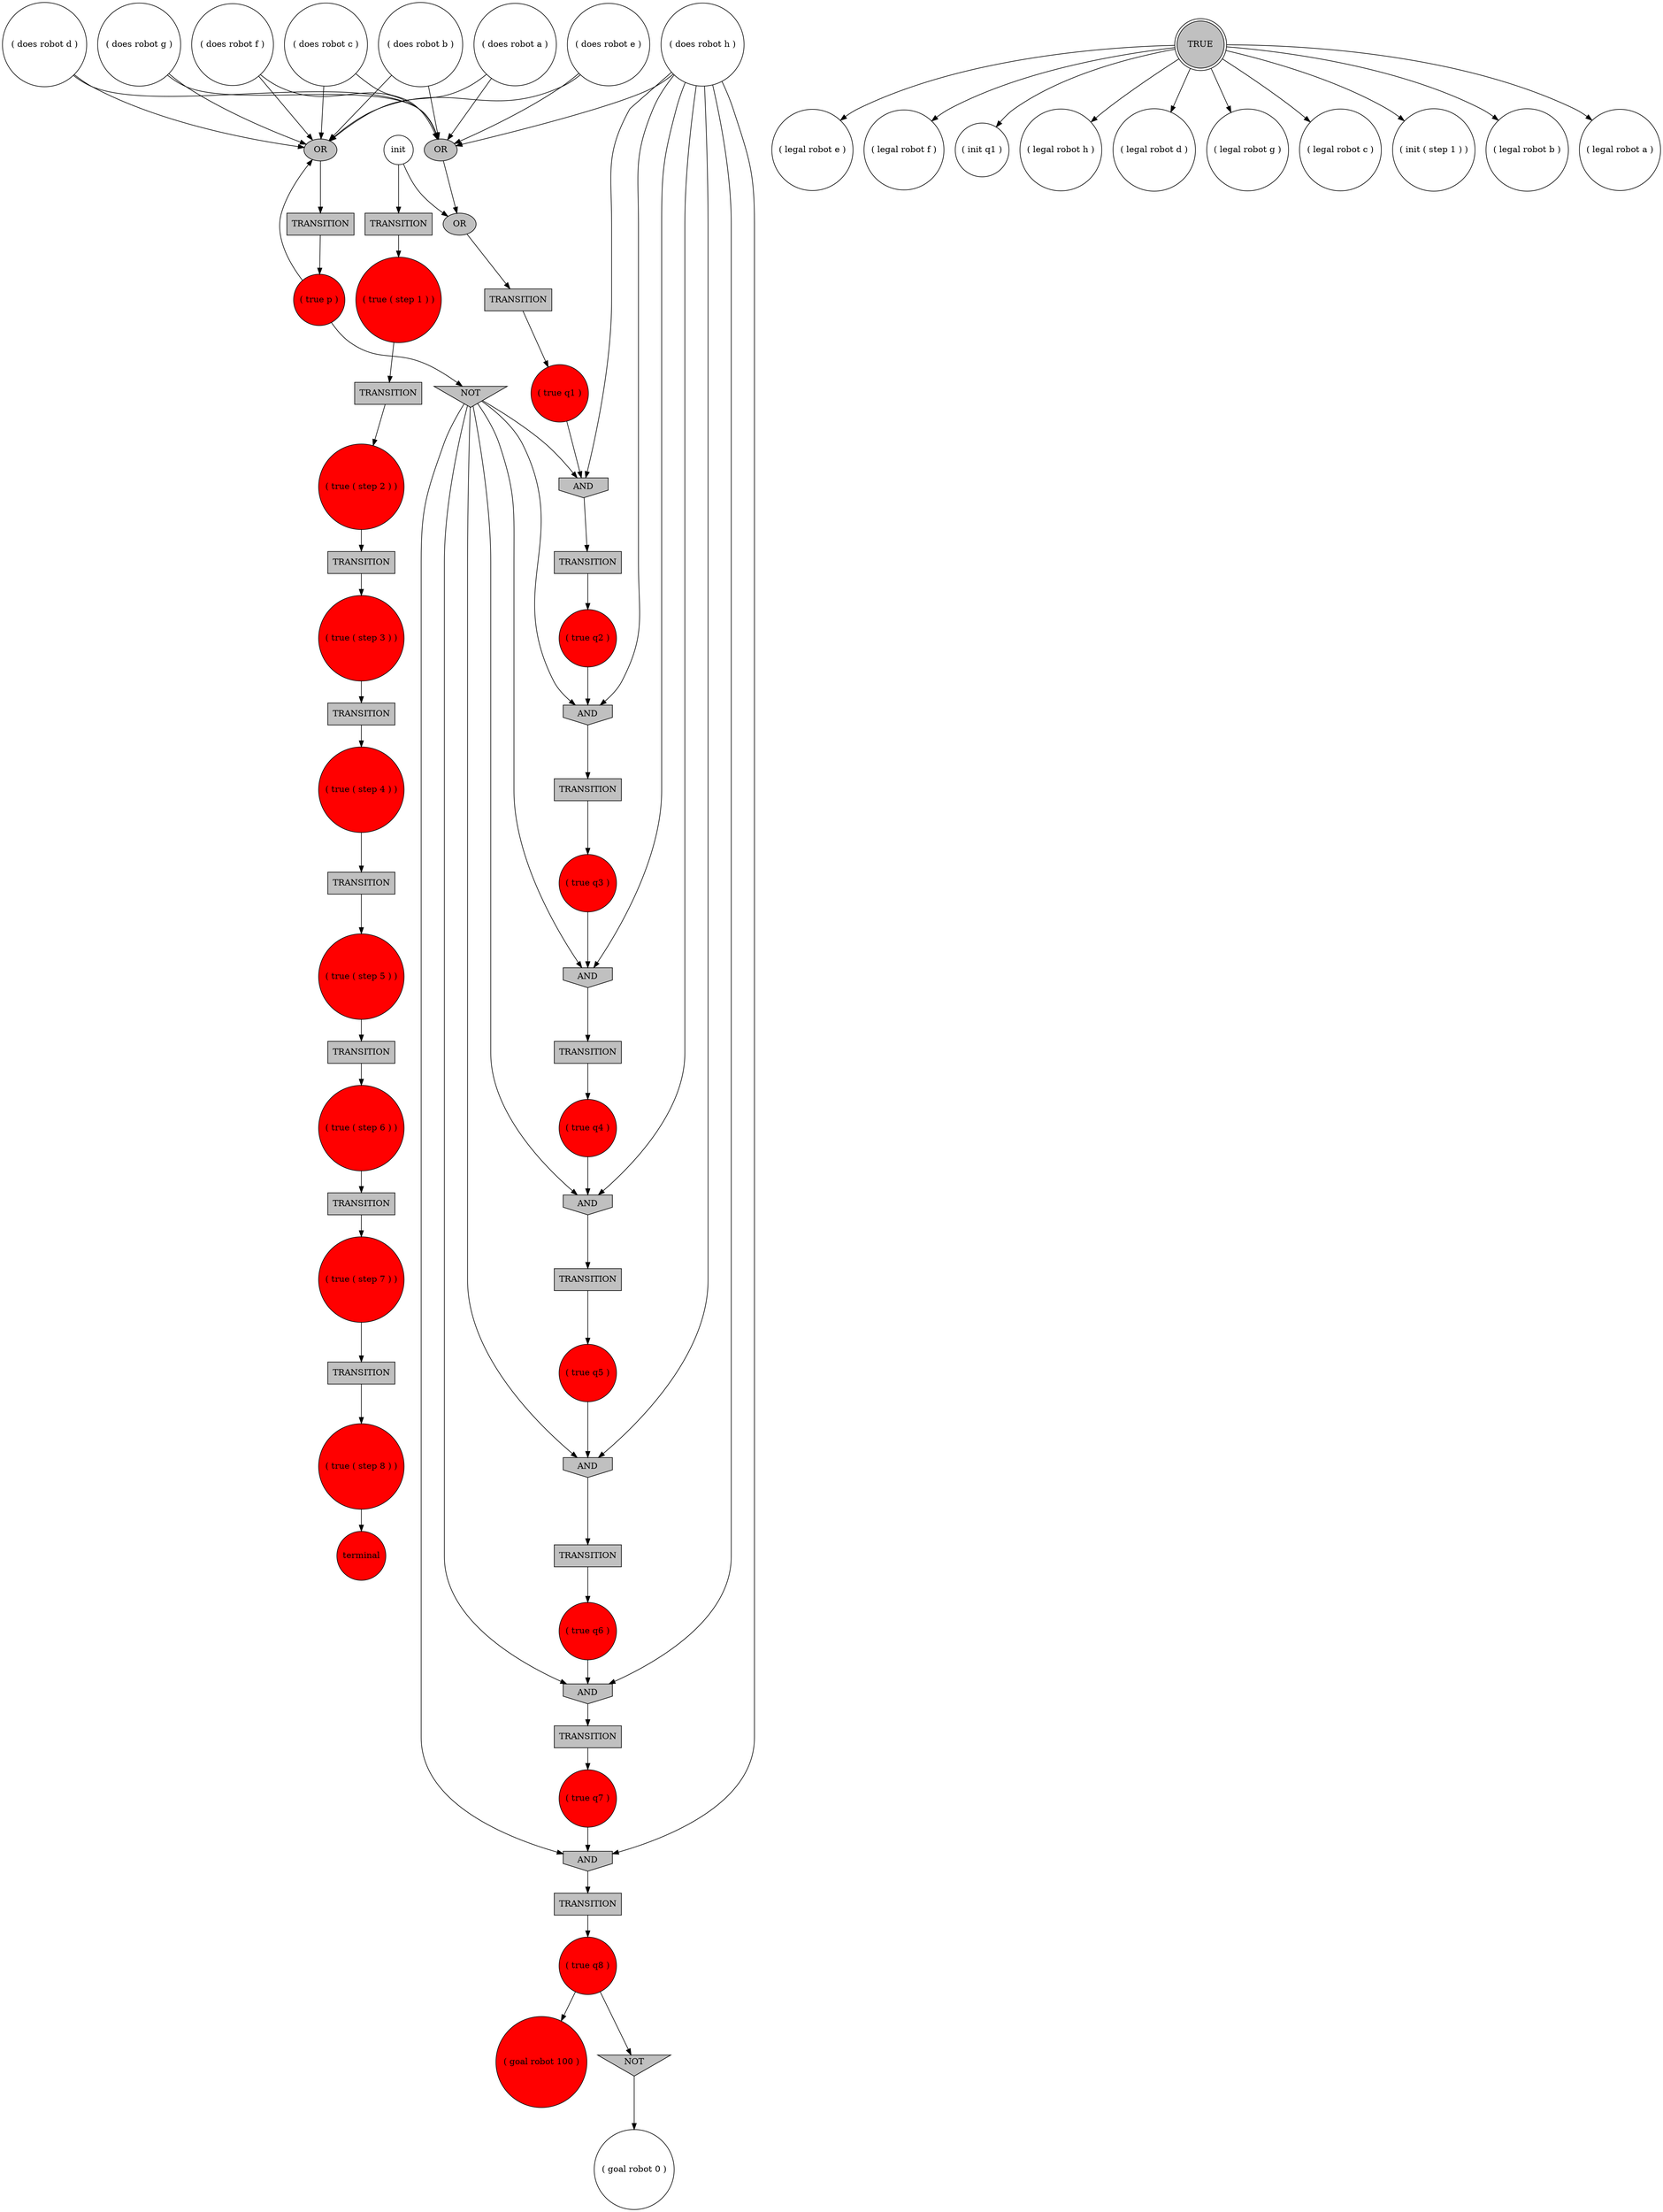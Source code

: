 digraph propNet {
	graph [bb="0,0,2721.2,3612.4"];
	node [label="\N"];
	"@1d74c56"	 [fillcolor=grey,
		height=0.5,
		label=TRANSITION,
		pos="968.89,773.96",
		shape=box,
		style=filled,
		width=1.4028];
	"@1cf32ea"	 [fillcolor=red,
		height=1.2999,
		label="( true q7 )",
		pos="968.89,673.16",
		shape=circle,
		style=filled,
		width=1.2999];
	"@1d74c56" -> "@1cf32ea"	 [pos="e,968.89,720.04 968.89,755.75 968.89,748.44 968.89,739.47 968.89,730.18"];
	"@190dcfd"	 [fillcolor=grey,
		height=0.5,
		label=AND,
		pos="968.89,572.37",
		shape=invhouse,
		style=filled,
		width=1.0265];
	"@1cf32ea" -> "@190dcfd"	 [pos="e,968.89,586.97 968.89,626.24 968.89,616.17 968.89,605.92 968.89,597.15"];
	"@fe6afd"	 [fillcolor=grey,
		height=1.068,
		label=TRUE,
		pos="1967.9,3543.5",
		shape=doublecircle,
		style=filled,
		width=1.068];
	"@436871"	 [fillcolor=white,
		height=1.8415,
		label="( legal robot e )",
		pos="1331.9,3371",
		shape=circle,
		style=filled,
		width=1.8415];
	"@fe6afd" -> "@436871"	 [pos="e,1377.4,3419.3 1929.3,3542.3 1835.1,3540.5 1587.8,3527 1406.9,3438.6 1399.6,3435.1 1392.5,3430.6 1385.8,3425.7"];
	"@7f603b"	 [fillcolor=white,
		height=1.8234,
		label="( legal robot f )",
		pos="1481.9,3371",
		shape=circle,
		style=filled,
		width=1.8234];
	"@fe6afd" -> "@7f603b"	 [pos="e,1527.7,3418.7 1929.5,3538.9 1854,3530.6 1683.1,3505.4 1556.9,3438.6 1549.8,3434.8 1542.7,3430.2 1536,3425.2"];
	"@cf69fb"	 [fillcolor=white,
		height=1.2277,
		label="( init q1 )",
		pos="1609.9,3371",
		shape=circle,
		style=filled,
		width=1.2277];
	"@fe6afd" -> "@cf69fb"	 [pos="e,1633.1,3408.7 1929.6,3536.6 1868.5,3525.8 1747.3,3498 1662.9,3438.6 1654.3,3432.5 1646.4,3424.7 1639.4,3416.5"];
	"@1796d0c"	 [fillcolor=white,
		height=1.8596,
		label="( legal robot h )",
		pos="1738.9,3371",
		shape=circle,
		style=filled,
		width=1.8596];
	"@fe6afd" -> "@1796d0c"	 [pos="e,1788,3416.6 1935.7,3522.3 1904.2,3502.1 1855.2,3469.7 1814.9,3438.6 1808.6,3433.8 1802.2,3428.6 1795.9,3423.3"];
	"@ec303a"	 [fillcolor=white,
		height=1.8776,
		label="( legal robot d )",
		pos="1891.9,3371",
		shape=circle,
		style=filled,
		width=1.8776];
	"@fe6afd" -> "@ec303a"	 [pos="e,1919.1,3433 1952.5,3508 1944.1,3489.1 1933.3,3465 1923.2,3442.3"];
	"@1300718"	 [fillcolor=white,
		height=1.8596,
		label="( legal robot g )",
		pos="2044.9,3371",
		shape=circle,
		style=filled,
		width=1.8596];
	"@fe6afd" -> "@1300718"	 [pos="e,2017.6,3432.3 1983.5,3508 1992.1,3488.9 2003.1,3464.5 2013.4,3441.7"];
	"@66b89f"	 [fillcolor=white,
		height=1.8596,
		label="( legal robot c )",
		pos="2196.9,3371",
		shape=circle,
		style=filled,
		width=1.8596];
	"@fe6afd" -> "@66b89f"	 [pos="e,2147.8,3416.6 2000,3522.3 2031.6,3502.1 2080.6,3469.7 2120.9,3438.6 2127.1,3433.8 2133.5,3428.6 2139.8,3423.3"];
	"@6a9041"	 [fillcolor=white,
		height=1.8776,
		label="( init ( step 1 ) )",
		pos="2349.9,3371",
		shape=circle,
		style=filled,
		width=1.8776];
	"@fe6afd" -> "@6a9041"	 [pos="e,2301.5,3418.7 2005.5,3534.6 2065.1,3521.1 2183.6,3489.8 2272.9,3438.6 2279.8,3434.7 2286.6,3430 2293.3,3425.1"];
	"@c3f56f"	 [fillcolor=white,
		height=1.8776,
		label="( legal robot b )",
		pos="2502.9,3371",
		shape=circle,
		style=filled,
		width=1.8776];
	"@fe6afd" -> "@c3f56f"	 [pos="e,2455.7,3419.6 2006.3,3540.2 2088,3533.9 2283.1,3511.8 2426.9,3438.6 2433.9,3435 2440.8,3430.6 2447.4,3425.9"];
	"@1883f74"	 [fillcolor=white,
		height=1.8415,
		label="( legal robot a )",
		pos="2654.9,3371",
		shape=circle,
		style=filled,
		width=1.8415];
	"@fe6afd" -> "@1883f74"	 [pos="e,2609.4,3419.4 2006.6,3543.1 2106.7,3543.3 2380.2,3534.4 2579.9,3438.6 2587.2,3435.1 2594.3,3430.7 2601,3425.8"];
	"@1c19b47"	 [fillcolor=grey,
		height=0.5,
		label=TRANSITION,
		pos="855.89,3125.2",
		shape=box,
		style=filled,
		width=1.4028];
	"@cd159e"	 [fillcolor=red,
		height=1.2999,
		label="( true q1 )",
		pos="921.89,2972.2",
		shape=circle,
		style=filled,
		width=1.2999];
	"@1c19b47" -> "@cd159e"	 [pos="e,903.51,3015.3 863.34,3107.2 872.03,3087.3 886.82,3053.5 899.36,3024.8"];
	"@10ed664"	 [fillcolor=grey,
		height=0.5,
		label=AND,
		pos="961.89,2819.2",
		shape=invhouse,
		style=filled,
		width=1.0265];
	"@cd159e" -> "@10ed664"	 [pos="e,958.29,2833.9 933.68,2926.8 940.89,2899.5 949.82,2865.8 955.68,2843.7"];
	"@80b388"	 [fillcolor=red,
		height=1.9498,
		label="( true ( step 8 ) )",
		pos="601.89,1213.7",
		shape=circle,
		style=filled,
		width=1.9498];
	"@155972a"	 [fillcolor=red,
		height=1.0832,
		label=terminal,
		pos="601.89,1068.5",
		shape=circle,
		style=filled,
		width=1.0832];
	"@80b388" -> "@155972a"	 [pos="e,601.89,1107.7 601.89,1143.2 601.89,1134.6 601.89,1126 601.89,1117.8"];
	"@120e92c"	 [fillcolor=grey,
		height=0.5,
		label=AND,
		pos="968.89,845.96",
		shape=invhouse,
		style=filled,
		width=1.0265];
	"@120e92c" -> "@1d74c56"	 [pos="e,968.89,792.06 968.89,827.66 968.89,819.94 968.89,810.67 968.89,802.07"];
	"@1ad63a2"	 [fillcolor=red,
		height=1.9498,
		label="( true ( step 6 ) )",
		pos="601.89,1768.1",
		shape=circle,
		style=filled,
		width=1.9498];
	"@6abb72"	 [fillcolor=grey,
		height=0.5,
		label=TRANSITION,
		pos="601.89,1643.9",
		shape=box,
		style=filled,
		width=1.4028];
	"@1ad63a2" -> "@6abb72"	 [pos="e,601.89,1661.9 601.89,1697.8 601.89,1688.7 601.89,1679.9 601.89,1672.1"];
	"@15f91bd"	 [fillcolor=red,
		height=1.9498,
		label="( true ( step 7 ) )",
		pos="601.89,1519.7",
		shape=circle,
		style=filled,
		width=1.9498];
	"@6abb72" -> "@15f91bd"	 [pos="e,601.89,1589.9 601.89,1625.7 601.89,1618.5 601.89,1609.6 601.89,1600.1"];
	"@51c645"	 [fillcolor=grey,
		height=0.5,
		label=TRANSITION,
		pos="514.89,3249.4",
		shape=box,
		style=filled,
		width=1.4028];
	"@181aea"	 [fillcolor=red,
		height=1.1735,
		label="( true p )",
		pos="503.89,3125.2",
		shape=circle,
		style=filled,
		width=1.1735];
	"@51c645" -> "@181aea"	 [pos="e,507.6,3167.4 513.34,3231.2 512.08,3217.2 510.24,3196.7 508.51,3177.5"];
	"@10ea22d"	 [fillcolor=grey,
		height=0.63889,
		label=NOT,
		pos="779.89,2972.2",
		shape=invtriangle,
		style=filled,
		width=1.661];
	"@181aea" -> "@10ea22d"	 [pos="e,758.14,2983.9 524.01,3088 532.22,3076 542.67,3063.6 554.89,3055 601.19,3022.6 623.84,3038.6 676.89,3019 701.63,3009.9 728.84,2997.7 \
749.08,2988.2"];
	"@1b54743"	 [fillcolor=grey,
		height=0.5,
		label=OR,
		pos="514.89,3371",
		shape=ellipse,
		style=filled,
		width=0.75];
	"@181aea" -> "@1b54743"	 [pos="e,502.49,3354.9 479.9,3160.3 462.92,3188.7 444.82,3230.2 454.89,3267.4 462.93,3297.1 481.93,3327 496.41,3346.8"];
	"@1acd339"	 [fillcolor=white,
		height=0.59578,
		label=init,
		pos="633.89,3371",
		shape=circle,
		style=filled,
		width=0.59578];
	"@1f38694"	 [fillcolor=grey,
		height=0.5,
		label=OR,
		pos="729.89,3249.4",
		shape=ellipse,
		style=filled,
		width=0.75];
	"@1acd339" -> "@1f38694"	 [pos="e,710.79,3262.2 639.99,3350.3 644.96,3336.3 652.95,3317.6 663.89,3303.4 674.49,3289.7 689.31,3277.4 702.23,3268.1"];
	"@1d4a0bf"	 [fillcolor=grey,
		height=0.5,
		label=TRANSITION,
		pos="633.89,3249.4",
		shape=box,
		style=filled,
		width=1.4028];
	"@1acd339" -> "@1d4a0bf"	 [pos="e,633.89,3267.6 633.89,3349.5 633.89,3329.7 633.89,3299.7 633.89,3277.9"];
	"@1f38694" -> "@1c19b47"	 [pos="e,838.13,3143.5 744.84,3233.9 766.08,3213.3 805.26,3175.3 830.95,3150.4"];
	"@15089a2"	 [fillcolor=red,
		height=1.9498,
		label="( true ( step 1 ) )",
		pos="633.89,3125.2",
		shape=circle,
		style=filled,
		width=1.9498];
	"@1d4a0bf" -> "@15089a2"	 [pos="e,633.89,3195.4 633.89,3231.2 633.89,3224 633.89,3215.1 633.89,3205.6"];
	"@1a4f132"	 [fillcolor=grey,
		height=0.5,
		label=TRANSITION,
		pos="601.89,2169.5",
		shape=box,
		style=filled,
		width=1.4028];
	"@1bf9353"	 [fillcolor=red,
		height=1.9498,
		label="( true ( step 5 ) )",
		pos="601.89,2016.5",
		shape=circle,
		style=filled,
		width=1.9498];
	"@1a4f132" -> "@1bf9353"	 [pos="e,601.89,2086.8 601.89,2151.5 601.89,2137.8 601.89,2117.6 601.89,2097"];
	"@a74f99"	 [fillcolor=grey,
		height=0.5,
		label=TRANSITION,
		pos="601.89,1892.3",
		shape=box,
		style=filled,
		width=1.4028];
	"@1bf9353" -> "@a74f99"	 [pos="e,601.89,1910.3 601.89,1946.2 601.89,1937.1 601.89,1928.3 601.89,1920.5"];
	"@18c7820"	 [fillcolor=grey,
		height=0.5,
		label=TRANSITION,
		pos="601.89,1366.7",
		shape=box,
		style=filled,
		width=1.4028];
	"@15f91bd" -> "@18c7820"	 [pos="e,601.89,1384.9 601.89,1449.4 601.89,1430.2 601.89,1410.4 601.89,1395.2"];
	"@ebebf0"	 [fillcolor=white,
		height=1.8957,
		label="( does robot h )",
		pos="1145.9,3543.5",
		shape=circle,
		style=filled,
		width=1.8957];
	"@ebebf0" -> "@120e92c"	 [pos="e,1003,860.58 1164.9,3477.9 1180.4,3419.1 1199.9,3329.7 1199.9,3250.4 1199.9,3250.4 1199.9,3250.4 1199.9,1067.5 1199.9,965.01 1079.4,\
895.52 1012.4,864.82"];
	"@934950"	 [fillcolor=grey,
		height=0.5,
		label=AND,
		pos="968.89,2446.7",
		shape=invhouse,
		style=filled,
		width=1.0265];
	"@ebebf0" -> "@934950"	 [pos="e,989.44,2461.4 1101.9,3491.2 1090.3,3475.3 1079.1,3457.1 1071.9,3438.6 1041.2,3360.1 1047.9,3334.7 1047.9,3250.4 1047.9,3250.4 \
1047.9,3250.4 1047.9,2694.1 1047.9,2607.5 1063.8,2578 1024.9,2500.7 1018.5,2487.9 1007.7,2476.6 997.25,2467.7"];
	"@175b71"	 [fillcolor=grey,
		height=0.5,
		label=AND,
		pos="968.89,1213.7",
		shape=invhouse,
		style=filled,
		width=1.0265];
	"@ebebf0" -> "@175b71"	 [pos="e,986.02,1228.5 1151.7,3475.3 1156.3,3416.1 1161.9,3327.6 1161.9,3250.4 1161.9,3250.4 1161.9,3250.4 1161.9,1518.7 1161.9,1394.7 \
1046,1280.3 993.82,1235.2"];
	"@ebebf0" -> "@10ed664"	 [pos="e,965.27,2834.1 1094.8,3497.9 1067.2,3473.3 1038,3446.3 1033.9,3438.6 994.22,3363.9 1004.9,3335 1004.9,3250.4 1004.9,3250.4 1004.9,\
3250.4 1004.9,3124.2 1004.9,3019 979.3,2895.2 967.6,2844.1"];
	"@11d72f7"	 [fillcolor=grey,
		height=0.5,
		label=AND,
		pos="968.89,2016.5",
		shape=invhouse,
		style=filled,
		width=1.0265];
	"@ebebf0" -> "@11d72f7"	 [pos="e,978.47,2031.3 1121.8,3479.7 1117.3,3466.3 1113.1,3452.1 1109.9,3438.6 1090.7,3356.5 1085.9,3334.7 1085.9,3250.4 1085.9,3250.4 \
1085.9,3250.4 1085.9,2321.5 1085.9,2209.4 1015.7,2088.6 984.08,2039.8"];
	"@1659f8e"	 [fillcolor=grey,
		height=0.5,
		label=AND,
		pos="968.89,1643.9",
		shape=invhouse,
		style=filled,
		width=1.0265];
	"@ebebf0" -> "@1659f8e"	 [pos="e,985.48,1658.5 1138,3475.6 1131.7,3416.5 1123.9,3327.8 1123.9,3250.4 1123.9,3250.4 1123.9,3250.4 1123.9,1891.3 1123.9,1794.2 1036.7,\
1704.1 993.08,1665.2"];
	"@ebebf0" -> "@190dcfd"	 [pos="e,1006,582.26 1180.4,3484.5 1188,3469.9 1195.4,3454 1200.9,3438.6 1229.4,3358.3 1237.9,3335.7 1237.9,3250.4 1237.9,3250.4 1237.9,\
3250.4 1237.9,772.96 1237.9,663.74 1093.1,607.35 1016,585.06"];
	"@1e14e4c"	 [fillcolor=grey,
		height=0.5,
		label=OR,
		pos="699.89,3371",
		shape=ellipse,
		style=filled,
		width=0.75];
	"@ebebf0" -> "@1e14e4c"	 [pos="e,726.46,3375.2 1097.8,3494.4 1088.7,3487 1078.9,3480 1068.9,3474.6 956.82,3413.8 805.63,3386.5 736.79,3376.7"];
	"@7134be"	 [fillcolor=grey,
		height=0.5,
		label=TRANSITION,
		pos="968.89,2322.5",
		shape=box,
		style=filled,
		width=1.4028];
	"@934950" -> "@7134be"	 [pos="e,968.89,2340.6 968.89,2428.4 968.89,2408.2 968.89,2374.5 968.89,2350.8"];
	"@62c934"	 [fillcolor=grey,
		height=0.5,
		label=TRANSITION,
		pos="968.89,1068.5",
		shape=box,
		style=filled,
		width=1.4028];
	"@175b71" -> "@62c934"	 [pos="e,968.89,1086.9 968.89,1195.5 968.89,1171.1 968.89,1126.2 968.89,1097.2"];
	"@24753b"	 [fillcolor=grey,
		height=0.5,
		label=TRANSITION,
		pos="968.89,2695.1",
		shape=box,
		style=filled,
		width=1.4028];
	"@10ed664" -> "@24753b"	 [pos="e,967.9,2713.4 962.85,2801.5 964,2781.4 965.94,2747.5 967.32,2723.6"];
	"@8c175c"	 [fillcolor=grey,
		height=0.5,
		label=TRANSITION,
		pos="968.89,1892.3",
		shape=box,
		style=filled,
		width=1.4028];
	"@11d72f7" -> "@8c175c"	 [pos="e,968.89,1910.5 968.89,1998.2 968.89,1978 968.89,1944.3 968.89,1920.6"];
	"@4d5d10"	 [fillcolor=grey,
		height=0.5,
		label=TRANSITION,
		pos="968.89,1519.7",
		shape=box,
		style=filled,
		width=1.4028];
	"@1659f8e" -> "@4d5d10"	 [pos="e,968.89,1537.9 968.89,1625.7 968.89,1605.5 968.89,1571.8 968.89,1548"];
	"@618aa6"	 [fillcolor=grey,
		height=0.5,
		label=TRANSITION,
		pos="968.89,500.37",
		shape=box,
		style=filled,
		width=1.4028];
	"@190dcfd" -> "@618aa6"	 [pos="e,968.89,518.47 968.89,554.06 968.89,546.35 968.89,537.08 968.89,528.48"];
	"@1e14e4c" -> "@1f38694"	 [pos="e,725.68,3267.2 704.13,3353.1 709.09,3333.4 717.36,3300.4 723.19,3277.1"];
	"@1bb0710"	 [fillcolor=red,
		height=1.2999,
		label="( true q2 )",
		pos="968.89,2570.9",
		shape=circle,
		style=filled,
		width=1.2999];
	"@24753b" -> "@1bb0710"	 [pos="e,968.89,2617.7 968.89,2676.8 968.89,2664 968.89,2645.7 968.89,2628"];
	"@1bb0710" -> "@934950"	 [pos="e,968.89,2461.3 968.89,2524 968.89,2506.2 968.89,2486.5 968.89,2471.6"];
	"@245c07"	 [fillcolor=grey,
		height=0.5,
		label=TRANSITION,
		pos="617.89,2972.2",
		shape=box,
		style=filled,
		width=1.4028];
	"@16de396"	 [fillcolor=red,
		height=1.9498,
		label="( true ( step 2 ) )",
		pos="601.89,2819.2",
		shape=circle,
		style=filled,
		width=1.9498];
	"@245c07" -> "@16de396"	 [pos="e,609.2,2889.2 616.09,2954.2 614.64,2940.5 612.48,2920.1 610.28,2899.4"];
	"@1c2ef18"	 [fillcolor=grey,
		height=0.5,
		label=TRANSITION,
		pos="601.89,2695.1",
		shape=box,
		style=filled,
		width=1.4028];
	"@16de396" -> "@1c2ef18"	 [pos="e,601.89,2713.1 601.89,2748.9 601.89,2739.9 601.89,2731 601.89,2723.3"];
	"@10ea22d" -> "@120e92c"	 [pos="e,934.81,860.58 774.91,2952 763.79,2907.4 737.89,2793.2 737.89,2696.1 737.89,2696.1 737.89,2696.1 737.89,1067.5 737.89,965.01 858.41,\
895.52 925.34,864.82"];
	"@10ea22d" -> "@934950"	 [pos="e,948.36,2461.4 798.25,2959.6 818.56,2945.6 850.45,2920.2 865.89,2889.4 944,2733.9 834.6,2656.1 912.89,2500.7 919.32,2487.9 930.13,\
2476.6 940.55,2467.7"];
	"@10ea22d" -> "@175b71"	 [pos="e,951.77,1228.5 779.36,2949.5 778.27,2903 775.89,2790.4 775.89,2696.1 775.89,2696.1 775.89,2696.1 775.89,1518.7 775.89,1394.7 891.8,\
1280.3 943.97,1235.2"];
	"@10ea22d" -> "@10ed664"	 [pos="e,952.24,2834 799.6,2960.6 825.15,2946.4 870.4,2919.3 903.89,2889.4 919.78,2875.3 935.14,2856.7 946.05,2842.3"];
	"@10ea22d" -> "@11d72f7"	 [pos="e,959.32,2031.3 791.51,2955.9 802.8,2940.1 819.43,2914.4 827.89,2889.4 855.72,2807.4 851.89,2782.7 851.89,2696.1 851.89,2696.1 851.89,\
2696.1 851.89,2321.5 851.89,2209.4 922.04,2088.6 953.71,2039.8"];
	"@10ea22d" -> "@1659f8e"	 [pos="e,952.31,1658.5 784.06,2951.3 793.14,2906.1 813.89,2792.3 813.89,2696.1 813.89,2696.1 813.89,2696.1 813.89,1891.3 813.89,1794.2 \
901.12,1704.1 944.71,1665.2"];
	"@10ea22d" -> "@190dcfd"	 [pos="e,931.77,582.26 769.49,2955 759.68,2938.9 745.26,2913.4 736.89,2889.4 708,2806.8 699.89,2783.6 699.89,2696.1 699.89,2696.1 699.89,\
2696.1 699.89,772.96 699.89,663.74 844.69,607.35 921.81,585.06"];
	"@18c7820" -> "@80b388"	 [pos="e,601.89,1284.1 601.89,1348.7 601.89,1335 601.89,1314.8 601.89,1294.2"];
	"@1cb9065"	 [fillcolor=white,
		height=1.8776,
		label="( does robot e )",
		pos="991.89,3543.5",
		shape=circle,
		style=filled,
		width=1.8776];
	"@1cb9065" -> "@1e14e4c"	 [pos="e,723.1,3380.5 943.69,3495.8 934.79,3488.2 925.33,3480.9 915.89,3474.6 855.26,3434.3 776.35,3401.1 732.65,3384.2"];
	"@1cb9065" -> "@1b54743"	 [pos="e,529.12,3386.5 946.05,3493.7 936.76,3486.2 926.55,3479.4 915.89,3474.6 788.55,3417.4 733.59,3490.2 603.89,3438.6 578.31,3428.4 \
553.61,3408.9 536.74,3393.6"];
	"@1b54743" -> "@51c645"	 [pos="e,514.89,3267.5 514.89,3352.9 514.89,3333.3 514.89,3300.8 514.89,3277.7"];
	"@13d2892"	 [fillcolor=red,
		height=1.2999,
		label="( true q5 )",
		pos="968.89,1366.7",
		shape=circle,
		style=filled,
		width=1.2999];
	"@13d2892" -> "@175b71"	 [pos="e,968.89,1228.4 968.89,1319.6 968.89,1292.9 968.89,1260.3 968.89,1238.6"];
	"@1a7328"	 [fillcolor=white,
		height=1.9137,
		label="( does robot d )",
		pos="68.894,3543.5",
		shape=circle,
		style=filled,
		width=1.9137];
	"@1a7328" -> "@1e14e4c"	 [pos="e,695.78,3388.9 116.36,3493 125.78,3485.7 136.11,3479.1 146.89,3474.6 253.29,3430.5 567.08,3501 663.89,3438.6 678.08,3429.5 687.09,\
3412.7 692.55,3398.3"];
	"@1a7328" -> "@1b54743"	 [pos="e,488.42,3375.3 117.64,3494.4 126.84,3487 136.78,3480.1 146.89,3474.6 258.86,3414.3 409.55,3386.8 478.14,3376.8"];
	"@f7d74b"	 [fillcolor=red,
		height=2.0762,
		label="( goal robot 100 )",
		pos="892.89,242.03",
		shape=circle,
		style=filled,
		width=2.0762];
	"@1798247"	 [fillcolor=white,
		height=1.8234,
		label="( goal robot 0 )",
		pos="1045.9,65.644",
		shape=circle,
		style=filled,
		width=1.8234];
	"@a74f99" -> "@1ad63a2"	 [pos="e,601.89,1838.3 601.89,1874 601.89,1866.9 601.89,1858 601.89,1848.5"];
	"@170650d"	 [fillcolor=red,
		height=1.2999,
		label="( true q3 )",
		pos="968.89,2169.5",
		shape=circle,
		style=filled,
		width=1.2999];
	"@7134be" -> "@170650d"	 [pos="e,968.89,2216.4 968.89,2304.4 968.89,2285.6 968.89,2254.1 968.89,2226.4"];
	"@1e8f014"	 [fillcolor=red,
		height=1.2999,
		label="( true q8 )",
		pos="968.89,399.57",
		shape=circle,
		style=filled,
		width=1.2999];
	"@618aa6" -> "@1e8f014"	 [pos="e,968.89,446.44 968.89,482.16 968.89,474.85 968.89,465.88 968.89,456.59"];
	"@1e8f014" -> "@f7d74b"	 [pos="e,925.36,309.48 948.73,357.3 942.9,345.38 936.36,331.98 929.85,318.67"];
	"@4669af"	 [fillcolor=grey,
		height=0.63889,
		label=NOT,
		pos="1045.9,242.03",
		shape=invtriangle,
		style=filled,
		width=1.661];
	"@1e8f014" -> "@4669af"	 [pos="e,1040.6,253.75 989.33,357.3 1004.5,326.74 1024.4,286.47 1036.1,262.8"];
	"@11fb5d2"	 [fillcolor=white,
		height=1.8957,
		label="( does robot g )",
		pos="223.89,3543.5",
		shape=circle,
		style=filled,
		width=1.8957];
	"@11fb5d2" -> "@1e14e4c"	 [pos="e,695.61,3389.1 270.79,3493.2 280.08,3485.9 290.27,3479.2 300.89,3474.6 449.53,3409.9 528.91,3528.4 663.89,3438.6 677.72,3429.4 \
686.67,3413.1 692.18,3398.9"];
	"@11fb5d2" -> "@1b54743"	 [pos="e,491.93,3380.6 272.81,3495.8 281.82,3488.3 291.38,3480.9 300.89,3474.6 361.13,3434.7 439.25,3401.3 482.49,3384.3"];
	"@170650d" -> "@11d72f7"	 [pos="e,968.89,2031.1 968.89,2122.4 968.89,2095.6 968.89,2063.1 968.89,2041.4"];
	"@17af0aa"	 [fillcolor=red,
		height=1.2999,
		label="( true q6 )",
		pos="968.89,946.75",
		shape=circle,
		style=filled,
		width=1.2999];
	"@17af0aa" -> "@120e92c"	 [pos="e,968.89,860.56 968.89,899.83 968.89,889.76 968.89,879.51 968.89,870.74"];
	"@13fcc5f"	 [fillcolor=red,
		height=1.2999,
		label="( true q4 )",
		pos="968.89,1768.1",
		shape=circle,
		style=filled,
		width=1.2999];
	"@8c175c" -> "@13fcc5f"	 [pos="e,968.89,1815 968.89,1874 968.89,1861.2 968.89,1843 968.89,1825.3"];
	"@13fcc5f" -> "@1659f8e"	 [pos="e,968.89,1658.5 968.89,1721.3 968.89,1703.4 968.89,1683.8 968.89,1668.9"];
	"@410113"	 [fillcolor=white,
		height=1.8596,
		label="( does robot f )",
		pos="376.89,3543.5",
		shape=circle,
		style=filled,
		width=1.8596];
	"@410113" -> "@1e14e4c"	 [pos="e,695.43,3388.8 422.96,3494.2 432.23,3486.6 442.37,3479.7 452.89,3474.6 538.6,3433.3 586.58,3494 663.89,3438.6 677.39,3428.9 686.33,\
3412.6 691.93,3398.5"];
	"@410113" -> "@1b54743"	 [pos="e,502.66,3387.1 418.67,3490.9 444.5,3459 476.4,3419.6 496.19,3395.1"];
	"@62c934" -> "@17af0aa"	 [pos="e,968.89,993.58 968.89,1050.4 968.89,1038.1 968.89,1020.9 968.89,1004"];
	"@136645d"	 [fillcolor=red,
		height=1.9498,
		label="( true ( step 3 ) )",
		pos="601.89,2570.9",
		shape=circle,
		style=filled,
		width=1.9498];
	"@1c2ef18" -> "@136645d"	 [pos="e,601.89,2641.1 601.89,2676.8 601.89,2669.6 601.89,2660.7 601.89,2651.2"];
	"@1cb762d"	 [fillcolor=grey,
		height=0.5,
		label=TRANSITION,
		pos="601.89,2446.7",
		shape=box,
		style=filled,
		width=1.4028];
	"@136645d" -> "@1cb762d"	 [pos="e,601.89,2464.7 601.89,2500.5 601.89,2491.5 601.89,2482.6 601.89,2474.9"];
	"@4d5d10" -> "@13d2892"	 [pos="e,968.89,1413.6 968.89,1501.7 968.89,1482.8 968.89,1451.3 968.89,1423.6"];
	"@8f84fd"	 [fillcolor=red,
		height=1.9498,
		label="( true ( step 4 ) )",
		pos="601.89,2322.5",
		shape=circle,
		style=filled,
		width=1.9498];
	"@1cb762d" -> "@8f84fd"	 [pos="e,601.89,2392.7 601.89,2428.4 601.89,2421.2 601.89,2412.4 601.89,2402.8"];
	"@8f84fd" -> "@1a4f132"	 [pos="e,601.89,2187.7 601.89,2252.2 601.89,2232.9 601.89,2213.2 601.89,2197.9"];
	"@4669af" -> "@1798247"	 [pos="e,1045.9,131.3 1045.9,218.95 1045.9,199.36 1045.9,169.58 1045.9,141.53"];
	"@15089a2" -> "@245c07"	 [pos="e,619.7,2990.2 626.6,3055.4 624.54,3036 622.42,3016 620.79,3000.6"];
	"@1280346"	 [fillcolor=white,
		height=1.8957,
		label="( does robot c )",
		pos="529.89,3543.5",
		shape=circle,
		style=filled,
		width=1.8957];
	"@1280346" -> "@1e14e4c"	 [pos="e,693.77,3388.5 579.88,3496.4 588.68,3488.9 597.91,3481.3 606.89,3474.6 630.87,3456.6 643.44,3460.5 663.89,3438.6 674.83,3426.9 \
683.52,3411.2 689.62,3398"];
	"@1280346" -> "@1b54743"	 [pos="e,516.4,3389.1 523.97,3475.1 521.63,3448.6 519.09,3419.7 517.29,3399.2"];
	"@8bc8fb"	 [fillcolor=white,
		height=1.9137,
		label="( does robot b )",
		pos="684.89,3543.5",
		shape=circle,
		style=filled,
		width=1.9137];
	"@8bc8fb" -> "@1e14e4c"	 [pos="e,698.4,3389 690.87,3474.6 693.19,3448.2 695.72,3419.4 697.51,3399.1"];
	"@8bc8fb" -> "@1b54743"	 [pos="e,529.41,3386.6 636.63,3494.1 603.72,3461.1 561.7,3419 536.62,3393.8"];
	"@11aca6d"	 [fillcolor=white,
		height=1.8776,
		label="( does robot a )",
		pos="838.89,3543.5",
		shape=circle,
		style=filled,
		width=1.8776];
	"@11aca6d" -> "@1e14e4c"	 [pos="e,712.46,3387.4 796.43,3490.4 770.58,3458.7 738.81,3419.7 718.95,3395.4"];
	"@11aca6d" -> "@1b54743"	 [pos="e,529.68,3386.2 792.18,3494.3 783.05,3486.8 773.12,3479.9 762.89,3474.6 698.49,3441.4 669.68,3469 603.89,3438.6 579.05,3427.1 554.42,\
3407.9 537.39,3393.1"];
}
